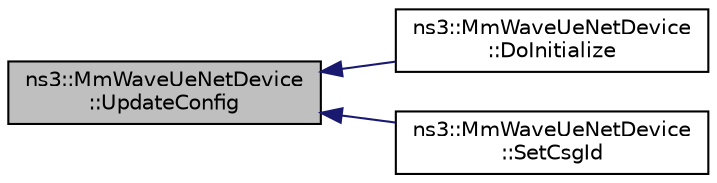 digraph "ns3::MmWaveUeNetDevice::UpdateConfig"
{
  edge [fontname="Helvetica",fontsize="10",labelfontname="Helvetica",labelfontsize="10"];
  node [fontname="Helvetica",fontsize="10",shape=record];
  rankdir="LR";
  Node1 [label="ns3::MmWaveUeNetDevice\l::UpdateConfig",height=0.2,width=0.4,color="black", fillcolor="grey75", style="filled", fontcolor="black"];
  Node1 -> Node2 [dir="back",color="midnightblue",fontsize="10",style="solid"];
  Node2 [label="ns3::MmWaveUeNetDevice\l::DoInitialize",height=0.2,width=0.4,color="black", fillcolor="white", style="filled",URL="$db/dff/classns3_1_1MmWaveUeNetDevice.html#a604ba1131f78f30b44efbef7f546a1e8"];
  Node1 -> Node3 [dir="back",color="midnightblue",fontsize="10",style="solid"];
  Node3 [label="ns3::MmWaveUeNetDevice\l::SetCsgId",height=0.2,width=0.4,color="black", fillcolor="white", style="filled",URL="$db/dff/classns3_1_1MmWaveUeNetDevice.html#a9d957ce404e4e7bd589e3c7727c67a12"];
}
